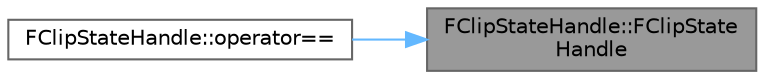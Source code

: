 digraph "FClipStateHandle::FClipStateHandle"
{
 // INTERACTIVE_SVG=YES
 // LATEX_PDF_SIZE
  bgcolor="transparent";
  edge [fontname=Helvetica,fontsize=10,labelfontname=Helvetica,labelfontsize=10];
  node [fontname=Helvetica,fontsize=10,shape=box,height=0.2,width=0.4];
  rankdir="RL";
  Node1 [id="Node000001",label="FClipStateHandle::FClipState\lHandle",height=0.2,width=0.4,color="gray40", fillcolor="grey60", style="filled", fontcolor="black",tooltip=" "];
  Node1 -> Node2 [id="edge1_Node000001_Node000002",dir="back",color="steelblue1",style="solid",tooltip=" "];
  Node2 [id="Node000002",label="FClipStateHandle::operator==",height=0.2,width=0.4,color="grey40", fillcolor="white", style="filled",URL="$df/d49/structFClipStateHandle.html#a3f1427787bef54dcdc7d6acc77d43d9e",tooltip=" "];
}
